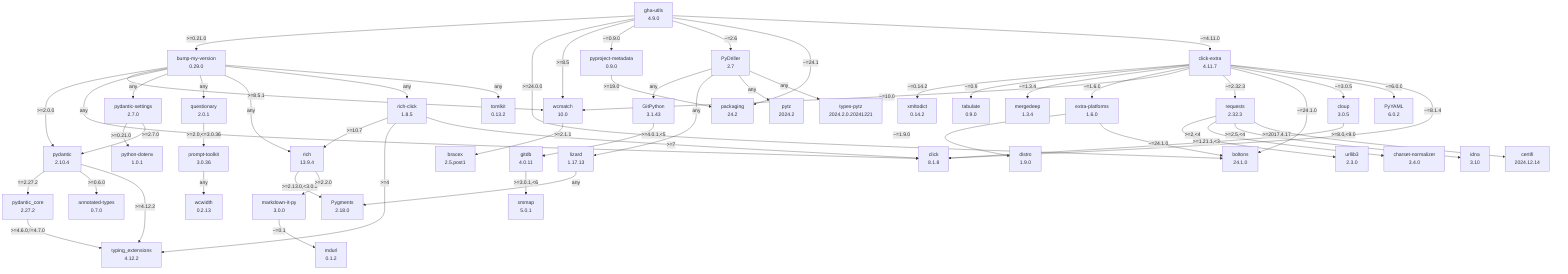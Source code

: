 flowchart TD
    classDef missing stroke-dasharray: 5
    annotated-types["annotated-types\n0.7.0"]
    boltons["boltons\n24.1.0"]
    bracex["bracex\n2.5.post1"]
    bump-my-version["bump-my-version\n0.29.0"]
    certifi["certifi\n2024.12.14"]
    charset-normalizer["charset-normalizer\n3.4.0"]
    click-extra["click-extra\n4.11.7"]
    click_0["click\n8.1.8"]
    cloup["cloup\n3.0.5"]
    distro["distro\n1.9.0"]
    extra-platforms["extra-platforms\n1.6.0"]
    gha-utils["gha-utils\n4.9.0"]
    gitdb["gitdb\n4.0.11"]
    gitpython["GitPython\n3.1.43"]
    idna["idna\n3.10"]
    lizard["lizard\n1.17.13"]
    markdown-it-py["markdown-it-py\n3.0.0"]
    mdurl["mdurl\n0.1.2"]
    mergedeep["mergedeep\n1.3.4"]
    packaging["packaging\n24.2"]
    prompt-toolkit["prompt-toolkit\n3.0.36"]
    pydantic-core["pydantic_core\n2.27.2"]
    pydantic-settings["pydantic-settings\n2.7.0"]
    pydantic["pydantic\n2.10.4"]
    pydriller["PyDriller\n2.7"]
    pygments["Pygments\n2.18.0"]
    pyproject-metadata["pyproject-metadata\n0.9.0"]
    python-dotenv["python-dotenv\n1.0.1"]
    pytz["pytz\n2024.2"]
    pyyaml["PyYAML\n6.0.2"]
    questionary["questionary\n2.0.1"]
    requests["requests\n2.32.3"]
    rich-click["rich-click\n1.8.5"]
    rich["rich\n13.9.4"]
    smmap["smmap\n5.0.1"]
    tabulate["tabulate\n0.9.0"]
    tomlkit["tomlkit\n0.13.2"]
    types-pytz["types-pytz\n2024.2.0.20241221"]
    typing-extensions["typing_extensions\n4.12.2"]
    urllib3["urllib3\n2.3.0"]
    wcmatch["wcmatch\n10.0"]
    wcwidth["wcwidth\n0.2.13"]
    xmltodict["xmltodict\n0.14.2"]
    bump-my-version -- ">=2.0.0" --> pydantic
    bump-my-version -- ">=8.5.1" --> wcmatch
    bump-my-version -- "any" --> click_0
    bump-my-version -- "any" --> pydantic-settings
    bump-my-version -- "any" --> questionary
    bump-my-version -- "any" --> rich
    bump-my-version -- "any" --> rich-click
    bump-my-version -- "any" --> tomlkit
    click-extra -- "~=0.14.2" --> xmltodict
    click-extra -- "~=0.9" --> tabulate
    click-extra -- "~=1.3.4" --> mergedeep
    click-extra -- "~=1.6.0" --> extra-platforms
    click-extra -- "~=10.0" --> wcmatch
    click-extra -- "~=2.32.3" --> requests
    click-extra -- "~=24.1.0" --> boltons
    click-extra -- "~=3.0.5" --> cloup
    click-extra -- "~=6.0.0" --> pyyaml
    click-extra -- "~=8.1.4" --> click_0
    cloup -- ">=8.0,<9.0" --> click_0
    extra-platforms -- "~=1.9.0" --> distro
    extra-platforms -- "~=24.1.0" --> boltons
    gha-utils -- ">=0.21.0" --> bump-my-version
    gha-utils -- ">=24.0.0" --> boltons
    gha-utils -- ">=8.5" --> wcmatch
    gha-utils -- "~=0.9.0" --> pyproject-metadata
    gha-utils -- "~=2.6" --> pydriller
    gha-utils -- "~=24.1" --> packaging
    gha-utils -- "~=4.11.0" --> click-extra
    gitdb -- ">=3.0.1,<6" --> smmap
    gitpython -- ">=4.0.1,<5" --> gitdb
    lizard -- "any" --> pygments
    markdown-it-py -- "~=0.1" --> mdurl
    prompt-toolkit -- "any" --> wcwidth
    pydantic -- "==2.27.2" --> pydantic-core
    pydantic -- ">=0.6.0" --> annotated-types
    pydantic -- ">=4.12.2" --> typing-extensions
    pydantic-core -- ">=4.6.0,!=4.7.0" --> typing-extensions
    pydantic-settings -- ">=0.21.0" --> python-dotenv
    pydantic-settings -- ">=2.7.0" --> pydantic
    pydriller -- "any" --> gitpython
    pydriller -- "any" --> lizard
    pydriller -- "any" --> pytz
    pydriller -- "any" --> types-pytz
    pyproject-metadata -- ">=19.0" --> packaging
    questionary -- ">=2.0,<=3.0.36" --> prompt-toolkit
    requests -- ">=1.21.1,<3" --> urllib3
    requests -- ">=2,<4" --> charset-normalizer
    requests -- ">=2.5,<4" --> idna
    requests -- ">=2017.4.17" --> certifi
    rich -- ">=2.13.0,<3.0.0" --> pygments
    rich -- ">=2.2.0" --> markdown-it-py
    rich-click -- ">=10.7" --> rich
    rich-click -- ">=4" --> typing-extensions
    rich-click -- ">=7" --> click_0
    wcmatch -- ">=2.1.1" --> bracex